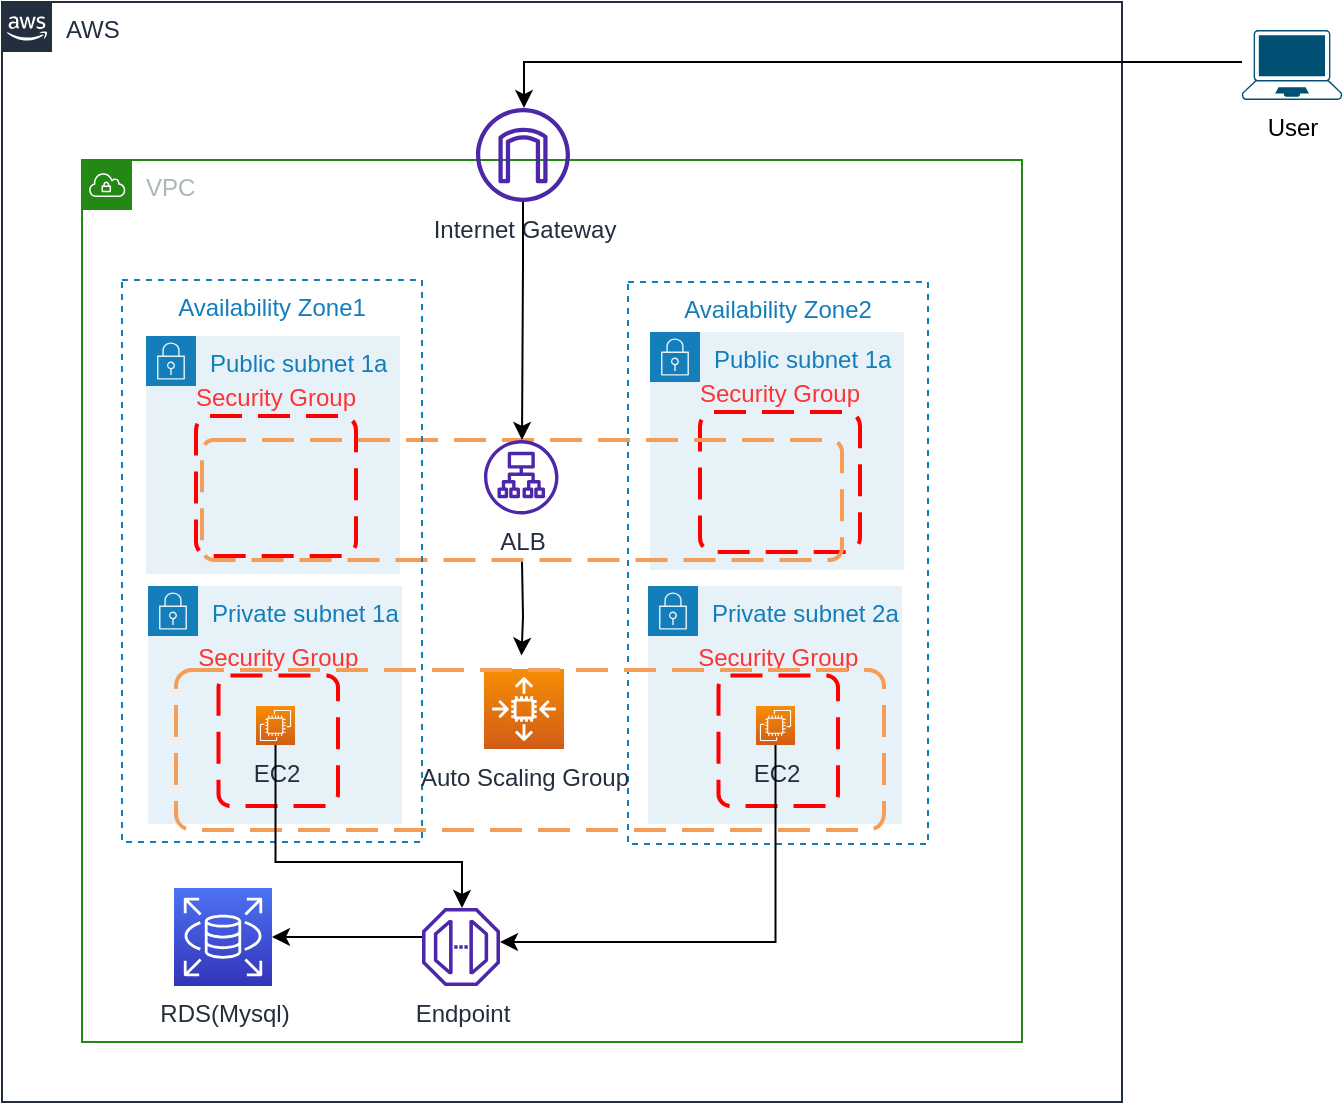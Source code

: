 <mxfile version="20.0.1" type="github">
  <diagram id="6dTLojbdlkIHz3WYkGao" name="Page-1">
    <mxGraphModel dx="782" dy="426" grid="1" gridSize="10" guides="1" tooltips="1" connect="1" arrows="1" fold="1" page="1" pageScale="1" pageWidth="850" pageHeight="1100" math="0" shadow="0">
      <root>
        <mxCell id="0" />
        <mxCell id="1" parent="0" />
        <mxCell id="8iUZsvhAW66jJa_06seg-52" value="Public subnet 1a" style="points=[[0,0],[0.25,0],[0.5,0],[0.75,0],[1,0],[1,0.25],[1,0.5],[1,0.75],[1,1],[0.75,1],[0.5,1],[0.25,1],[0,1],[0,0.75],[0,0.5],[0,0.25]];outlineConnect=0;gradientColor=none;html=1;whiteSpace=wrap;fontSize=12;fontStyle=0;container=1;pointerEvents=0;collapsible=0;recursiveResize=0;shape=mxgraph.aws4.group;grIcon=mxgraph.aws4.group_security_group;grStroke=0;strokeColor=#147EBA;fillColor=#E6F2F8;verticalAlign=top;align=left;spacingLeft=30;fontColor=#147EBA;dashed=0;" vertex="1" parent="1">
          <mxGeometry x="364" y="245" width="127" height="119" as="geometry" />
        </mxCell>
        <mxCell id="8iUZsvhAW66jJa_06seg-53" value="Security Group" style="rounded=1;arcSize=10;dashed=1;strokeColor=#ff0000;fillColor=none;gradientColor=none;dashPattern=8 4;strokeWidth=2;labelPosition=center;verticalLabelPosition=top;align=center;verticalAlign=bottom;fontColor=#FF3333;" vertex="1" parent="8iUZsvhAW66jJa_06seg-52">
          <mxGeometry x="25" y="40" width="80" height="70" as="geometry" />
        </mxCell>
        <mxCell id="8iUZsvhAW66jJa_06seg-49" value="Public subnet 1a" style="points=[[0,0],[0.25,0],[0.5,0],[0.75,0],[1,0],[1,0.25],[1,0.5],[1,0.75],[1,1],[0.75,1],[0.5,1],[0.25,1],[0,1],[0,0.75],[0,0.5],[0,0.25]];outlineConnect=0;gradientColor=none;html=1;whiteSpace=wrap;fontSize=12;fontStyle=0;container=1;pointerEvents=0;collapsible=0;recursiveResize=0;shape=mxgraph.aws4.group;grIcon=mxgraph.aws4.group_security_group;grStroke=0;strokeColor=#147EBA;fillColor=#E6F2F8;verticalAlign=top;align=left;spacingLeft=30;fontColor=#147EBA;dashed=0;" vertex="1" parent="1">
          <mxGeometry x="112" y="247" width="127" height="119" as="geometry" />
        </mxCell>
        <mxCell id="8iUZsvhAW66jJa_06seg-50" value="Security Group" style="rounded=1;arcSize=10;dashed=1;strokeColor=#ff0000;fillColor=none;gradientColor=none;dashPattern=8 4;strokeWidth=2;labelPosition=center;verticalLabelPosition=top;align=center;verticalAlign=bottom;fontColor=#FF3333;" vertex="1" parent="8iUZsvhAW66jJa_06seg-49">
          <mxGeometry x="25" y="40" width="80" height="70" as="geometry" />
        </mxCell>
        <mxCell id="8iUZsvhAW66jJa_06seg-21" value="Availability Zone2" style="fillColor=none;strokeColor=#147EBA;dashed=1;verticalAlign=top;fontStyle=0;fontColor=#147EBA;" vertex="1" parent="1">
          <mxGeometry x="353" y="220" width="150" height="281" as="geometry" />
        </mxCell>
        <mxCell id="8iUZsvhAW66jJa_06seg-22" value="Private subnet 2a" style="points=[[0,0],[0.25,0],[0.5,0],[0.75,0],[1,0],[1,0.25],[1,0.5],[1,0.75],[1,1],[0.75,1],[0.5,1],[0.25,1],[0,1],[0,0.75],[0,0.5],[0,0.25]];outlineConnect=0;gradientColor=none;html=1;whiteSpace=wrap;fontSize=12;fontStyle=0;container=1;pointerEvents=0;collapsible=0;recursiveResize=0;shape=mxgraph.aws4.group;grIcon=mxgraph.aws4.group_security_group;grStroke=0;strokeColor=#147EBA;fillColor=#E6F2F8;verticalAlign=top;align=left;spacingLeft=30;fontColor=#147EBA;dashed=0;" vertex="1" parent="1">
          <mxGeometry x="363" y="372" width="127" height="119" as="geometry" />
        </mxCell>
        <mxCell id="8iUZsvhAW66jJa_06seg-23" value="Security Group" style="rounded=1;arcSize=10;dashed=1;strokeColor=#ff0000;fillColor=none;gradientColor=none;dashPattern=8 4;strokeWidth=2;labelPosition=center;verticalLabelPosition=top;align=center;verticalAlign=bottom;fontColor=#FF3333;" vertex="1" parent="8iUZsvhAW66jJa_06seg-22">
          <mxGeometry x="35.25" y="44.75" width="59.75" height="65.25" as="geometry" />
        </mxCell>
        <mxCell id="8iUZsvhAW66jJa_06seg-24" value="EC2" style="sketch=0;points=[[0,0,0],[0.25,0,0],[0.5,0,0],[0.75,0,0],[1,0,0],[0,1,0],[0.25,1,0],[0.5,1,0],[0.75,1,0],[1,1,0],[0,0.25,0],[0,0.5,0],[0,0.75,0],[1,0.25,0],[1,0.5,0],[1,0.75,0]];outlineConnect=0;fontColor=#232F3E;gradientColor=#F78E04;gradientDirection=north;fillColor=#D05C17;strokeColor=#ffffff;dashed=0;verticalLabelPosition=bottom;verticalAlign=top;align=center;html=1;fontSize=12;fontStyle=0;aspect=fixed;shape=mxgraph.aws4.resourceIcon;resIcon=mxgraph.aws4.ec2;" vertex="1" parent="8iUZsvhAW66jJa_06seg-22">
          <mxGeometry x="54" y="60" width="19.5" height="19.5" as="geometry" />
        </mxCell>
        <mxCell id="8iUZsvhAW66jJa_06seg-2" value="AWS&amp;nbsp;" style="points=[[0,0],[0.25,0],[0.5,0],[0.75,0],[1,0],[1,0.25],[1,0.5],[1,0.75],[1,1],[0.75,1],[0.5,1],[0.25,1],[0,1],[0,0.75],[0,0.5],[0,0.25]];outlineConnect=0;gradientColor=none;html=1;whiteSpace=wrap;fontSize=12;fontStyle=0;shape=mxgraph.aws4.group;grIcon=mxgraph.aws4.group_aws_cloud_alt;strokeColor=#232F3E;fillColor=none;verticalAlign=top;align=left;spacingLeft=30;fontColor=#232F3E;dashed=0;labelBackgroundColor=#ffffff;container=1;pointerEvents=0;collapsible=0;recursiveResize=0;" vertex="1" parent="1">
          <mxGeometry x="40" y="80" width="560" height="550" as="geometry" />
        </mxCell>
        <mxCell id="8iUZsvhAW66jJa_06seg-1" value="VPC" style="points=[[0,0],[0.25,0],[0.5,0],[0.75,0],[1,0],[1,0.25],[1,0.5],[1,0.75],[1,1],[0.75,1],[0.5,1],[0.25,1],[0,1],[0,0.75],[0,0.5],[0,0.25]];outlineConnect=0;gradientColor=none;html=1;whiteSpace=wrap;fontSize=12;fontStyle=0;container=1;pointerEvents=0;collapsible=0;recursiveResize=0;shape=mxgraph.aws4.group;grIcon=mxgraph.aws4.group_vpc;strokeColor=#248814;fillColor=none;verticalAlign=top;align=left;spacingLeft=30;fontColor=#AAB7B8;dashed=0;" vertex="1" parent="8iUZsvhAW66jJa_06seg-2">
          <mxGeometry x="40" y="79" width="470" height="441" as="geometry" />
        </mxCell>
        <mxCell id="8iUZsvhAW66jJa_06seg-55" value="" style="rounded=1;arcSize=10;dashed=1;strokeColor=#F59D56;fillColor=none;gradientColor=none;dashPattern=8 4;strokeWidth=2;" vertex="1" parent="8iUZsvhAW66jJa_06seg-1">
          <mxGeometry x="60" y="140" width="320" height="60" as="geometry" />
        </mxCell>
        <mxCell id="8iUZsvhAW66jJa_06seg-12" value="Availability Zone1" style="fillColor=none;strokeColor=#147EBA;dashed=1;verticalAlign=top;fontStyle=0;fontColor=#147EBA;" vertex="1" parent="8iUZsvhAW66jJa_06seg-1">
          <mxGeometry x="20" y="60" width="150" height="281" as="geometry" />
        </mxCell>
        <mxCell id="8iUZsvhAW66jJa_06seg-14" value="Private subnet 1a" style="points=[[0,0],[0.25,0],[0.5,0],[0.75,0],[1,0],[1,0.25],[1,0.5],[1,0.75],[1,1],[0.75,1],[0.5,1],[0.25,1],[0,1],[0,0.75],[0,0.5],[0,0.25]];outlineConnect=0;gradientColor=none;html=1;whiteSpace=wrap;fontSize=12;fontStyle=0;container=1;pointerEvents=0;collapsible=0;recursiveResize=0;shape=mxgraph.aws4.group;grIcon=mxgraph.aws4.group_security_group;grStroke=0;strokeColor=#147EBA;fillColor=#E6F2F8;verticalAlign=top;align=left;spacingLeft=30;fontColor=#147EBA;dashed=0;" vertex="1" parent="8iUZsvhAW66jJa_06seg-1">
          <mxGeometry x="33" y="213" width="127" height="119" as="geometry" />
        </mxCell>
        <mxCell id="8iUZsvhAW66jJa_06seg-15" value="Security Group" style="rounded=1;arcSize=10;dashed=1;strokeColor=#ff0000;fillColor=none;gradientColor=none;dashPattern=8 4;strokeWidth=2;labelPosition=center;verticalLabelPosition=top;align=center;verticalAlign=bottom;fontColor=#FF3333;" vertex="1" parent="8iUZsvhAW66jJa_06seg-14">
          <mxGeometry x="35.25" y="44.75" width="59.75" height="65.25" as="geometry" />
        </mxCell>
        <mxCell id="8iUZsvhAW66jJa_06seg-16" value="EC2" style="sketch=0;points=[[0,0,0],[0.25,0,0],[0.5,0,0],[0.75,0,0],[1,0,0],[0,1,0],[0.25,1,0],[0.5,1,0],[0.75,1,0],[1,1,0],[0,0.25,0],[0,0.5,0],[0,0.75,0],[1,0.25,0],[1,0.5,0],[1,0.75,0]];outlineConnect=0;fontColor=#232F3E;gradientColor=#F78E04;gradientDirection=north;fillColor=#D05C17;strokeColor=#ffffff;dashed=0;verticalLabelPosition=bottom;verticalAlign=top;align=center;html=1;fontSize=12;fontStyle=0;aspect=fixed;shape=mxgraph.aws4.resourceIcon;resIcon=mxgraph.aws4.ec2;" vertex="1" parent="8iUZsvhAW66jJa_06seg-14">
          <mxGeometry x="54" y="60" width="19.5" height="19.5" as="geometry" />
        </mxCell>
        <mxCell id="8iUZsvhAW66jJa_06seg-40" style="edgeStyle=orthogonalEdgeStyle;orthogonalLoop=1;jettySize=auto;html=1;entryX=1;entryY=0.5;entryDx=0;entryDy=0;entryPerimeter=0;rounded=0;" edge="1" parent="8iUZsvhAW66jJa_06seg-1" source="8iUZsvhAW66jJa_06seg-34" target="8iUZsvhAW66jJa_06seg-39">
          <mxGeometry relative="1" as="geometry">
            <Array as="points">
              <mxPoint x="180" y="389" />
              <mxPoint x="180" y="389" />
            </Array>
          </mxGeometry>
        </mxCell>
        <mxCell id="8iUZsvhAW66jJa_06seg-29" value="Auto Scaling Group" style="sketch=0;points=[[0,0,0],[0.25,0,0],[0.5,0,0],[0.75,0,0],[1,0,0],[0,1,0],[0.25,1,0],[0.5,1,0],[0.75,1,0],[1,1,0],[0,0.25,0],[0,0.5,0],[0,0.75,0],[1,0.25,0],[1,0.5,0],[1,0.75,0]];outlineConnect=0;fontColor=#232F3E;gradientColor=#F78E04;gradientDirection=north;fillColor=#D05C17;strokeColor=#ffffff;dashed=0;verticalLabelPosition=bottom;verticalAlign=top;align=center;html=1;fontSize=12;fontStyle=0;aspect=fixed;shape=mxgraph.aws4.resourceIcon;resIcon=mxgraph.aws4.auto_scaling2;" vertex="1" parent="8iUZsvhAW66jJa_06seg-1">
          <mxGeometry x="201" y="254.5" width="40" height="40" as="geometry" />
        </mxCell>
        <mxCell id="8iUZsvhAW66jJa_06seg-34" value="Endpoint" style="sketch=0;outlineConnect=0;fontColor=#232F3E;gradientColor=none;fillColor=#4D27AA;strokeColor=none;dashed=0;verticalLabelPosition=bottom;verticalAlign=top;align=center;html=1;fontSize=12;fontStyle=0;aspect=fixed;pointerEvents=1;shape=mxgraph.aws4.endpoint;" vertex="1" parent="8iUZsvhAW66jJa_06seg-1">
          <mxGeometry x="170" y="374" width="39" height="39" as="geometry" />
        </mxCell>
        <mxCell id="8iUZsvhAW66jJa_06seg-39" value="RDS(Mysql)" style="sketch=0;points=[[0,0,0],[0.25,0,0],[0.5,0,0],[0.75,0,0],[1,0,0],[0,1,0],[0.25,1,0],[0.5,1,0],[0.75,1,0],[1,1,0],[0,0.25,0],[0,0.5,0],[0,0.75,0],[1,0.25,0],[1,0.5,0],[1,0.75,0]];outlineConnect=0;fontColor=#232F3E;gradientColor=#4D72F3;gradientDirection=north;fillColor=#3334B9;strokeColor=#ffffff;dashed=0;verticalLabelPosition=bottom;verticalAlign=top;align=center;html=1;fontSize=12;fontStyle=0;aspect=fixed;shape=mxgraph.aws4.resourceIcon;resIcon=mxgraph.aws4.rds;" vertex="1" parent="8iUZsvhAW66jJa_06seg-1">
          <mxGeometry x="46" y="364" width="49" height="49" as="geometry" />
        </mxCell>
        <mxCell id="8iUZsvhAW66jJa_06seg-28" value="" style="rounded=1;arcSize=10;dashed=1;strokeColor=#F59D56;fillColor=none;gradientColor=none;dashPattern=8 4;strokeWidth=2;" vertex="1" parent="8iUZsvhAW66jJa_06seg-1">
          <mxGeometry x="47" y="255" width="354" height="80" as="geometry" />
        </mxCell>
        <mxCell id="8iUZsvhAW66jJa_06seg-64" style="edgeStyle=orthogonalEdgeStyle;rounded=0;orthogonalLoop=1;jettySize=auto;html=1;entryX=0.488;entryY=-0.09;entryDx=0;entryDy=0;entryPerimeter=0;" edge="1" parent="8iUZsvhAW66jJa_06seg-1" target="8iUZsvhAW66jJa_06seg-28">
          <mxGeometry relative="1" as="geometry">
            <mxPoint x="220" y="201" as="sourcePoint" />
          </mxGeometry>
        </mxCell>
        <mxCell id="8iUZsvhAW66jJa_06seg-43" value="ALB" style="sketch=0;outlineConnect=0;fontColor=#232F3E;gradientColor=none;fillColor=#4D27AA;strokeColor=none;dashed=0;verticalLabelPosition=bottom;verticalAlign=top;align=center;html=1;fontSize=12;fontStyle=0;aspect=fixed;pointerEvents=1;shape=mxgraph.aws4.application_load_balancer;" vertex="1" parent="8iUZsvhAW66jJa_06seg-1">
          <mxGeometry x="201" y="140" width="37.25" height="37.25" as="geometry" />
        </mxCell>
        <mxCell id="8iUZsvhAW66jJa_06seg-65" style="edgeStyle=orthogonalEdgeStyle;rounded=0;orthogonalLoop=1;jettySize=auto;html=1;" edge="1" parent="8iUZsvhAW66jJa_06seg-1" source="8iUZsvhAW66jJa_06seg-16" target="8iUZsvhAW66jJa_06seg-34">
          <mxGeometry relative="1" as="geometry">
            <Array as="points">
              <mxPoint x="97" y="351" />
              <mxPoint x="190" y="351" />
            </Array>
          </mxGeometry>
        </mxCell>
        <mxCell id="8iUZsvhAW66jJa_06seg-58" value="Internet Gateway" style="sketch=0;outlineConnect=0;fontColor=#232F3E;gradientColor=none;fillColor=#4D27AA;strokeColor=none;dashed=0;verticalLabelPosition=bottom;verticalAlign=top;align=center;html=1;fontSize=12;fontStyle=0;aspect=fixed;pointerEvents=1;shape=mxgraph.aws4.internet_gateway;" vertex="1" parent="8iUZsvhAW66jJa_06seg-2">
          <mxGeometry x="237" y="53" width="47" height="47" as="geometry" />
        </mxCell>
        <mxCell id="8iUZsvhAW66jJa_06seg-59" style="edgeStyle=orthogonalEdgeStyle;rounded=0;orthogonalLoop=1;jettySize=auto;html=1;" edge="1" parent="8iUZsvhAW66jJa_06seg-2" source="8iUZsvhAW66jJa_06seg-58" target="8iUZsvhAW66jJa_06seg-55">
          <mxGeometry relative="1" as="geometry">
            <Array as="points">
              <mxPoint x="260" y="130" />
              <mxPoint x="260" y="130" />
            </Array>
          </mxGeometry>
        </mxCell>
        <mxCell id="8iUZsvhAW66jJa_06seg-61" style="edgeStyle=orthogonalEdgeStyle;rounded=0;orthogonalLoop=1;jettySize=auto;html=1;" edge="1" parent="1" source="8iUZsvhAW66jJa_06seg-35" target="8iUZsvhAW66jJa_06seg-58">
          <mxGeometry relative="1" as="geometry">
            <Array as="points">
              <mxPoint x="301" y="110" />
            </Array>
          </mxGeometry>
        </mxCell>
        <mxCell id="8iUZsvhAW66jJa_06seg-35" value="User" style="points=[[0.13,0.02,0],[0.5,0,0],[0.87,0.02,0],[0.885,0.4,0],[0.985,0.985,0],[0.5,1,0],[0.015,0.985,0],[0.115,0.4,0]];verticalLabelPosition=bottom;sketch=0;html=1;verticalAlign=top;aspect=fixed;align=center;pointerEvents=1;shape=mxgraph.cisco19.laptop;fillColor=#005073;strokeColor=none;" vertex="1" parent="1">
          <mxGeometry x="660" y="94" width="50" height="35" as="geometry" />
        </mxCell>
        <mxCell id="8iUZsvhAW66jJa_06seg-67" style="edgeStyle=orthogonalEdgeStyle;rounded=0;orthogonalLoop=1;jettySize=auto;html=1;" edge="1" parent="1" source="8iUZsvhAW66jJa_06seg-24" target="8iUZsvhAW66jJa_06seg-34">
          <mxGeometry relative="1" as="geometry">
            <Array as="points">
              <mxPoint x="427" y="550" />
            </Array>
          </mxGeometry>
        </mxCell>
      </root>
    </mxGraphModel>
  </diagram>
</mxfile>

